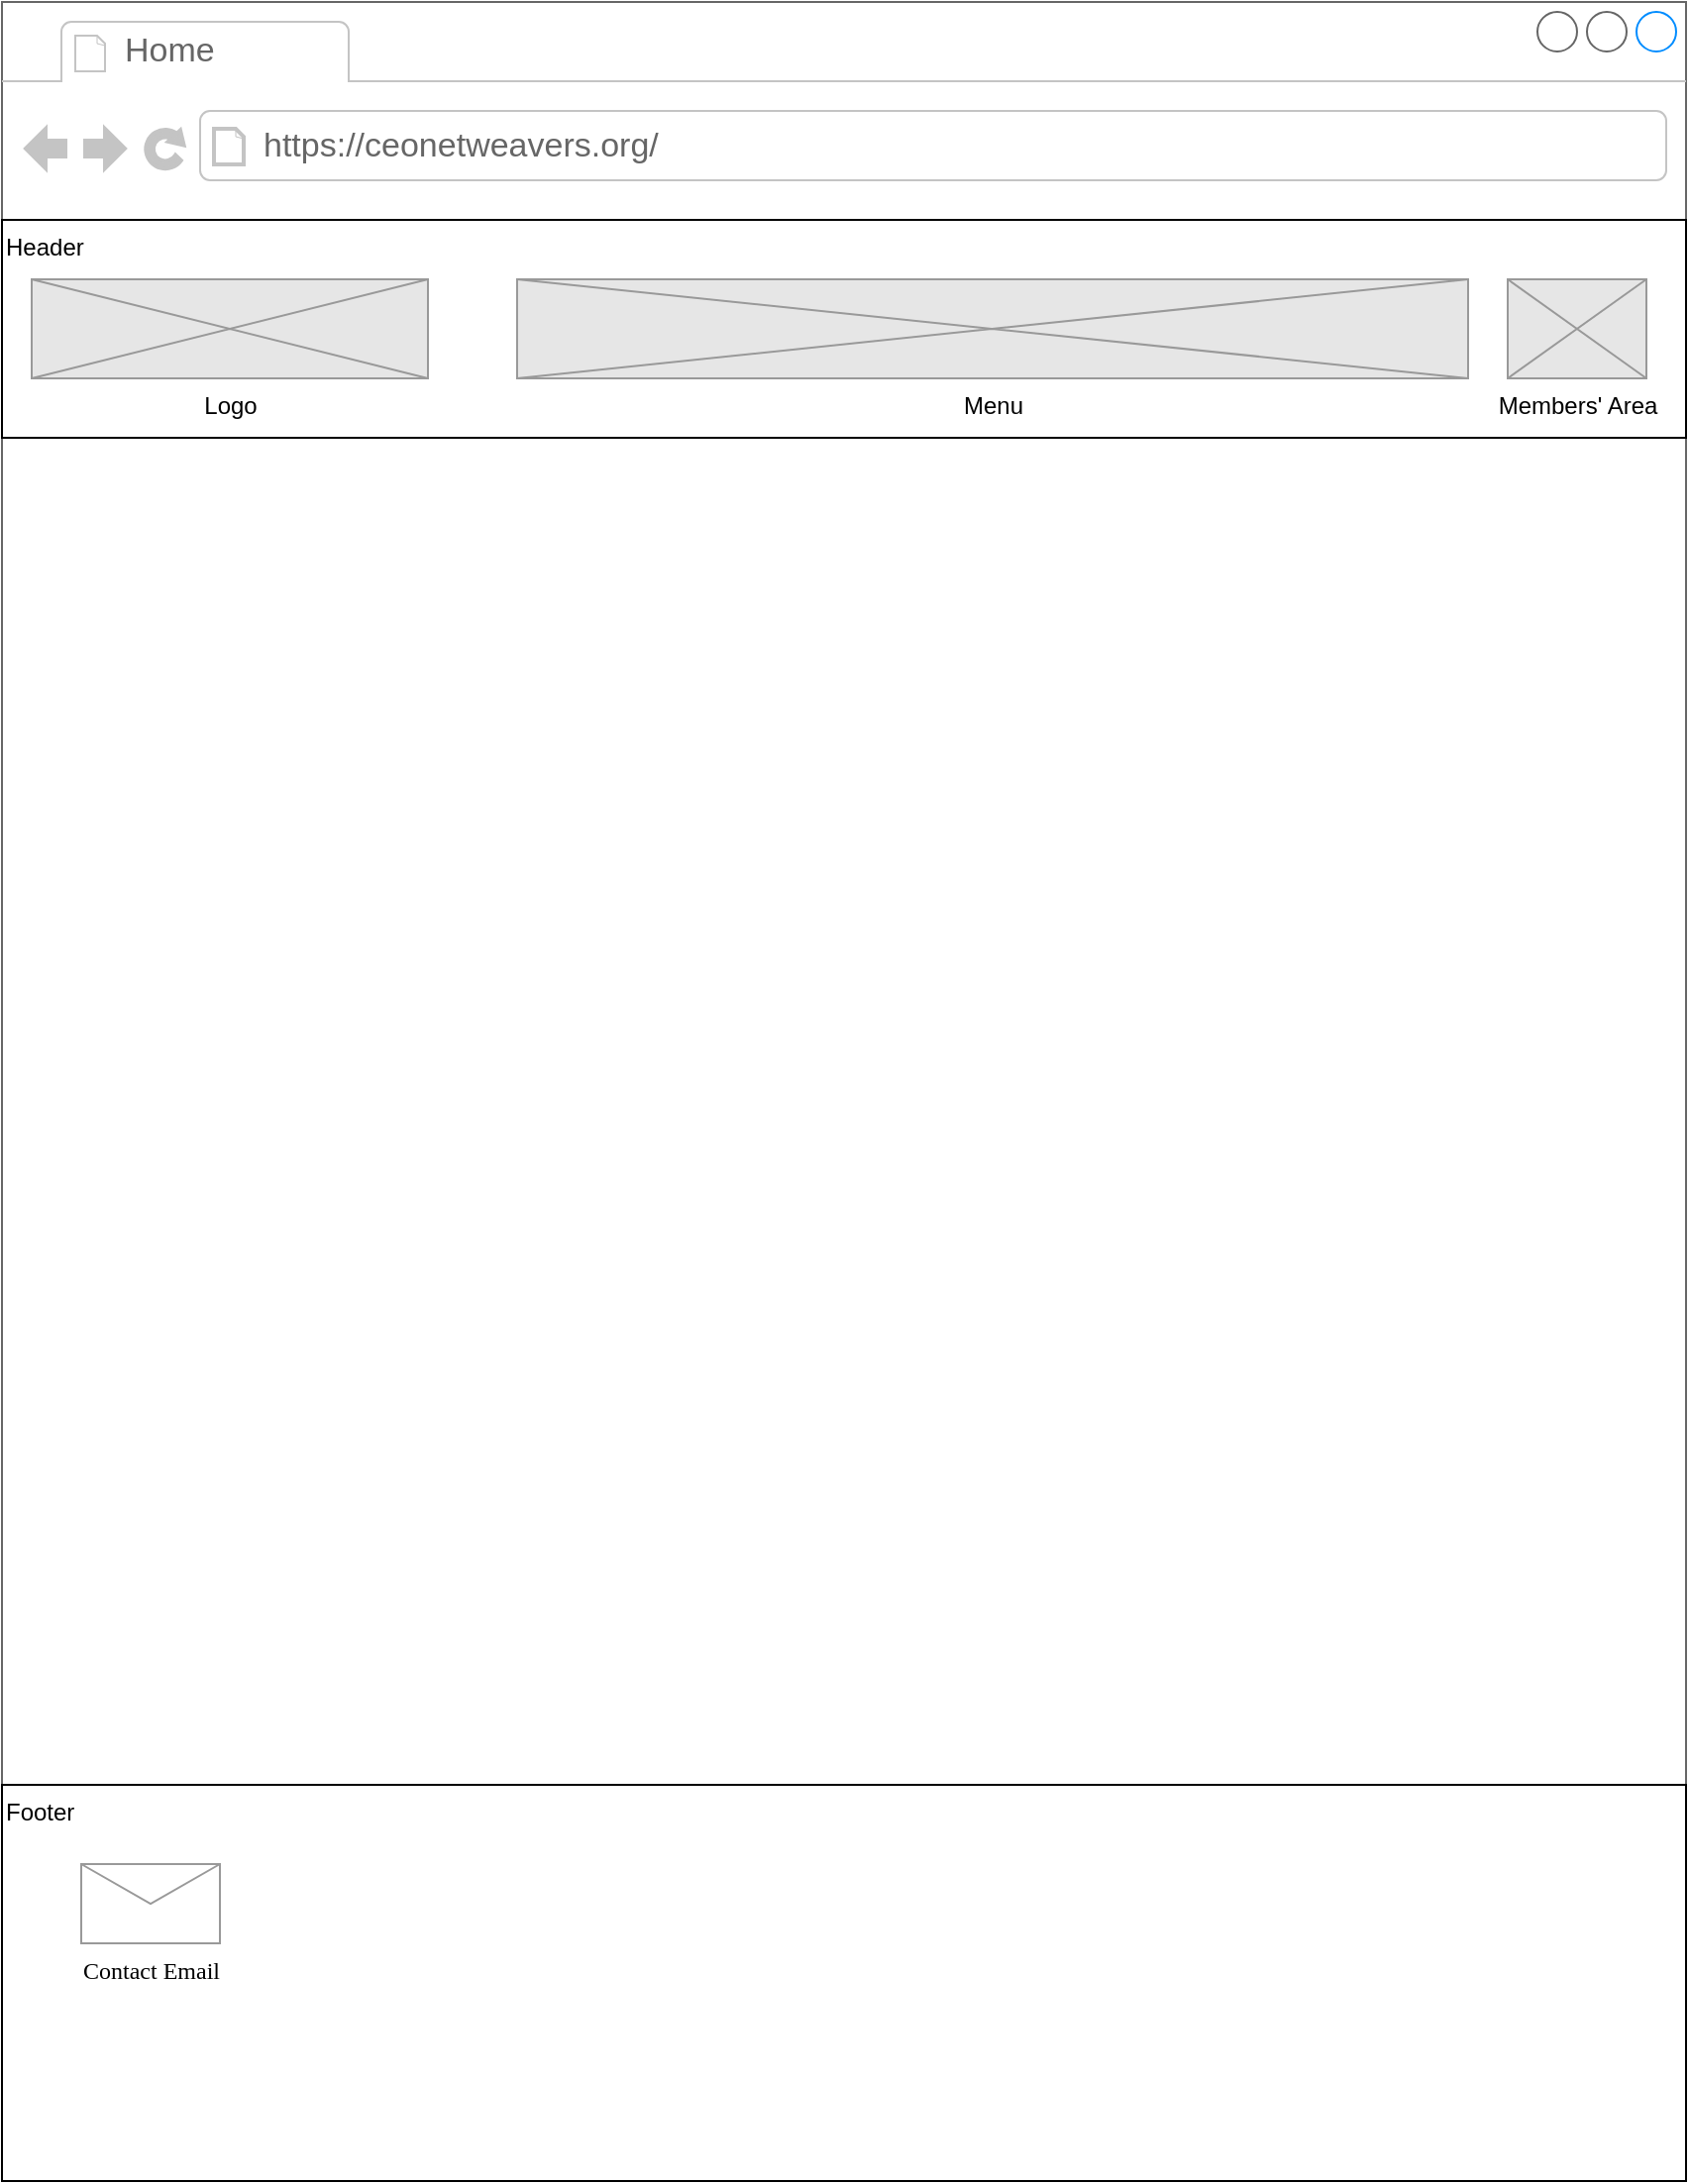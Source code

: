 <mxfile version="15.3.8" type="github"><diagram id="3-LBbgLK8UY7JytMnbPZ" name="Page-1"><mxGraphModel dx="1209" dy="1121" grid="1" gridSize="10" guides="1" tooltips="1" connect="1" arrows="1" fold="1" page="1" pageScale="1" pageWidth="850" pageHeight="1100" math="0" shadow="0"><root><mxCell id="0"/><mxCell id="1" parent="0"/><mxCell id="-sjq69Uk94YoofclQXJc-1" value="" style="strokeWidth=1;shadow=0;dashed=0;align=center;html=1;shape=mxgraph.mockup.containers.browserWindow;rSize=0;strokeColor=#666666;strokeColor2=#008cff;strokeColor3=#c4c4c4;mainText=,;recursiveResize=0;" parent="1" vertex="1"><mxGeometry width="850" height="1100" as="geometry"/></mxCell><mxCell id="-sjq69Uk94YoofclQXJc-2" value="Home" style="strokeWidth=1;shadow=0;dashed=0;align=center;html=1;shape=mxgraph.mockup.containers.anchor;fontSize=17;fontColor=#666666;align=left;" parent="-sjq69Uk94YoofclQXJc-1" vertex="1"><mxGeometry x="60" y="12" width="110" height="26" as="geometry"/></mxCell><mxCell id="-sjq69Uk94YoofclQXJc-3" value="https://ceonetweavers.org/" style="strokeWidth=1;shadow=0;dashed=0;align=center;html=1;shape=mxgraph.mockup.containers.anchor;rSize=0;fontSize=17;fontColor=#666666;align=left;" parent="-sjq69Uk94YoofclQXJc-1" vertex="1"><mxGeometry x="130" y="60" width="250" height="26" as="geometry"/></mxCell><mxCell id="cxTF4-qD0s4VEBOTPt8d-14" value="&lt;div&gt;Footer&lt;/div&gt;" style="rounded=0;whiteSpace=wrap;html=1;strokeColor=default;strokeWidth=1;fillColor=none;align=left;verticalAlign=top;" parent="-sjq69Uk94YoofclQXJc-1" vertex="1"><mxGeometry y="900" width="850" height="200" as="geometry"/></mxCell><mxCell id="cxTF4-qD0s4VEBOTPt8d-15" value="&lt;font face=&quot;Comic Sans MS&quot;&gt;Contact Email&lt;/font&gt;" style="verticalLabelPosition=bottom;shadow=0;dashed=0;align=center;html=1;verticalAlign=top;strokeWidth=1;shape=mxgraph.mockup.misc.mail2;strokeColor=#999999;fillColor=none;" parent="-sjq69Uk94YoofclQXJc-1" vertex="1"><mxGeometry x="40" y="940" width="70" height="40" as="geometry"/></mxCell><mxCell id="cxTF4-qD0s4VEBOTPt8d-16" value="" style="group" parent="-sjq69Uk94YoofclQXJc-1" vertex="1" connectable="0"><mxGeometry y="110" width="850" height="110" as="geometry"/></mxCell><mxCell id="cxTF4-qD0s4VEBOTPt8d-1" value="Header" style="rounded=0;whiteSpace=wrap;html=1;align=left;verticalAlign=top;" parent="cxTF4-qD0s4VEBOTPt8d-16" vertex="1"><mxGeometry width="850" height="110" as="geometry"/></mxCell><mxCell id="cxTF4-qD0s4VEBOTPt8d-9" value="Logo" style="verticalLabelPosition=bottom;shadow=0;dashed=0;align=center;html=1;verticalAlign=top;strokeWidth=1;shape=mxgraph.mockup.graphics.simpleIcon;strokeColor=#999999;fillColor=#E6E6E6;" parent="cxTF4-qD0s4VEBOTPt8d-16" vertex="1"><mxGeometry x="15" y="30" width="200" height="50" as="geometry"/></mxCell><mxCell id="cxTF4-qD0s4VEBOTPt8d-12" value="Menu" style="verticalLabelPosition=bottom;shadow=0;dashed=0;align=center;html=1;verticalAlign=top;strokeWidth=1;shape=mxgraph.mockup.graphics.simpleIcon;strokeColor=#999999;fillColor=#E6E6E6;" parent="cxTF4-qD0s4VEBOTPt8d-16" vertex="1"><mxGeometry x="260" y="30" width="480" height="50" as="geometry"/></mxCell><mxCell id="cxTF4-qD0s4VEBOTPt8d-13" value="Members' Area" style="verticalLabelPosition=bottom;shadow=0;dashed=0;align=center;html=1;verticalAlign=top;strokeWidth=1;shape=mxgraph.mockup.graphics.simpleIcon;strokeColor=#999999;fillColor=#E6E6E6;" parent="cxTF4-qD0s4VEBOTPt8d-16" vertex="1"><mxGeometry x="760" y="30" width="70" height="50" as="geometry"/></mxCell></root></mxGraphModel></diagram></mxfile>